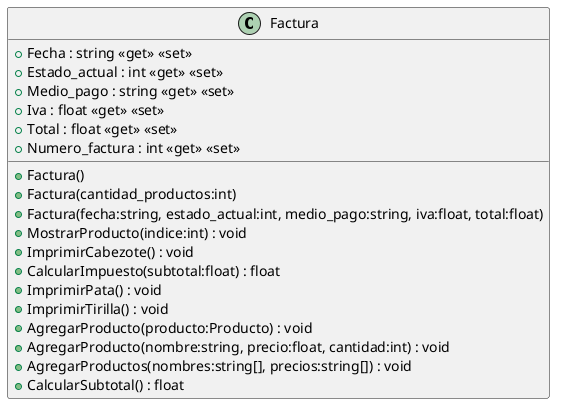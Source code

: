 @startuml
class Factura {
    + Factura()
    + Factura(cantidad_productos:int)
    + Factura(fecha:string, estado_actual:int, medio_pago:string, iva:float, total:float)
    + MostrarProducto(indice:int) : void
    + ImprimirCabezote() : void
    + CalcularImpuesto(subtotal:float) : float
    + ImprimirPata() : void
    + ImprimirTirilla() : void
    + AgregarProducto(producto:Producto) : void
    + AgregarProducto(nombre:string, precio:float, cantidad:int) : void
    + AgregarProductos(nombres:string[], precios:string[]) : void
    + CalcularSubtotal() : float
    + Fecha : string <<get>> <<set>>
    + Estado_actual : int <<get>> <<set>>
    + Medio_pago : string <<get>> <<set>>
    + Iva : float <<get>> <<set>>
    + Total : float <<get>> <<set>>
    + Numero_factura : int <<get>> <<set>>
}
@enduml
